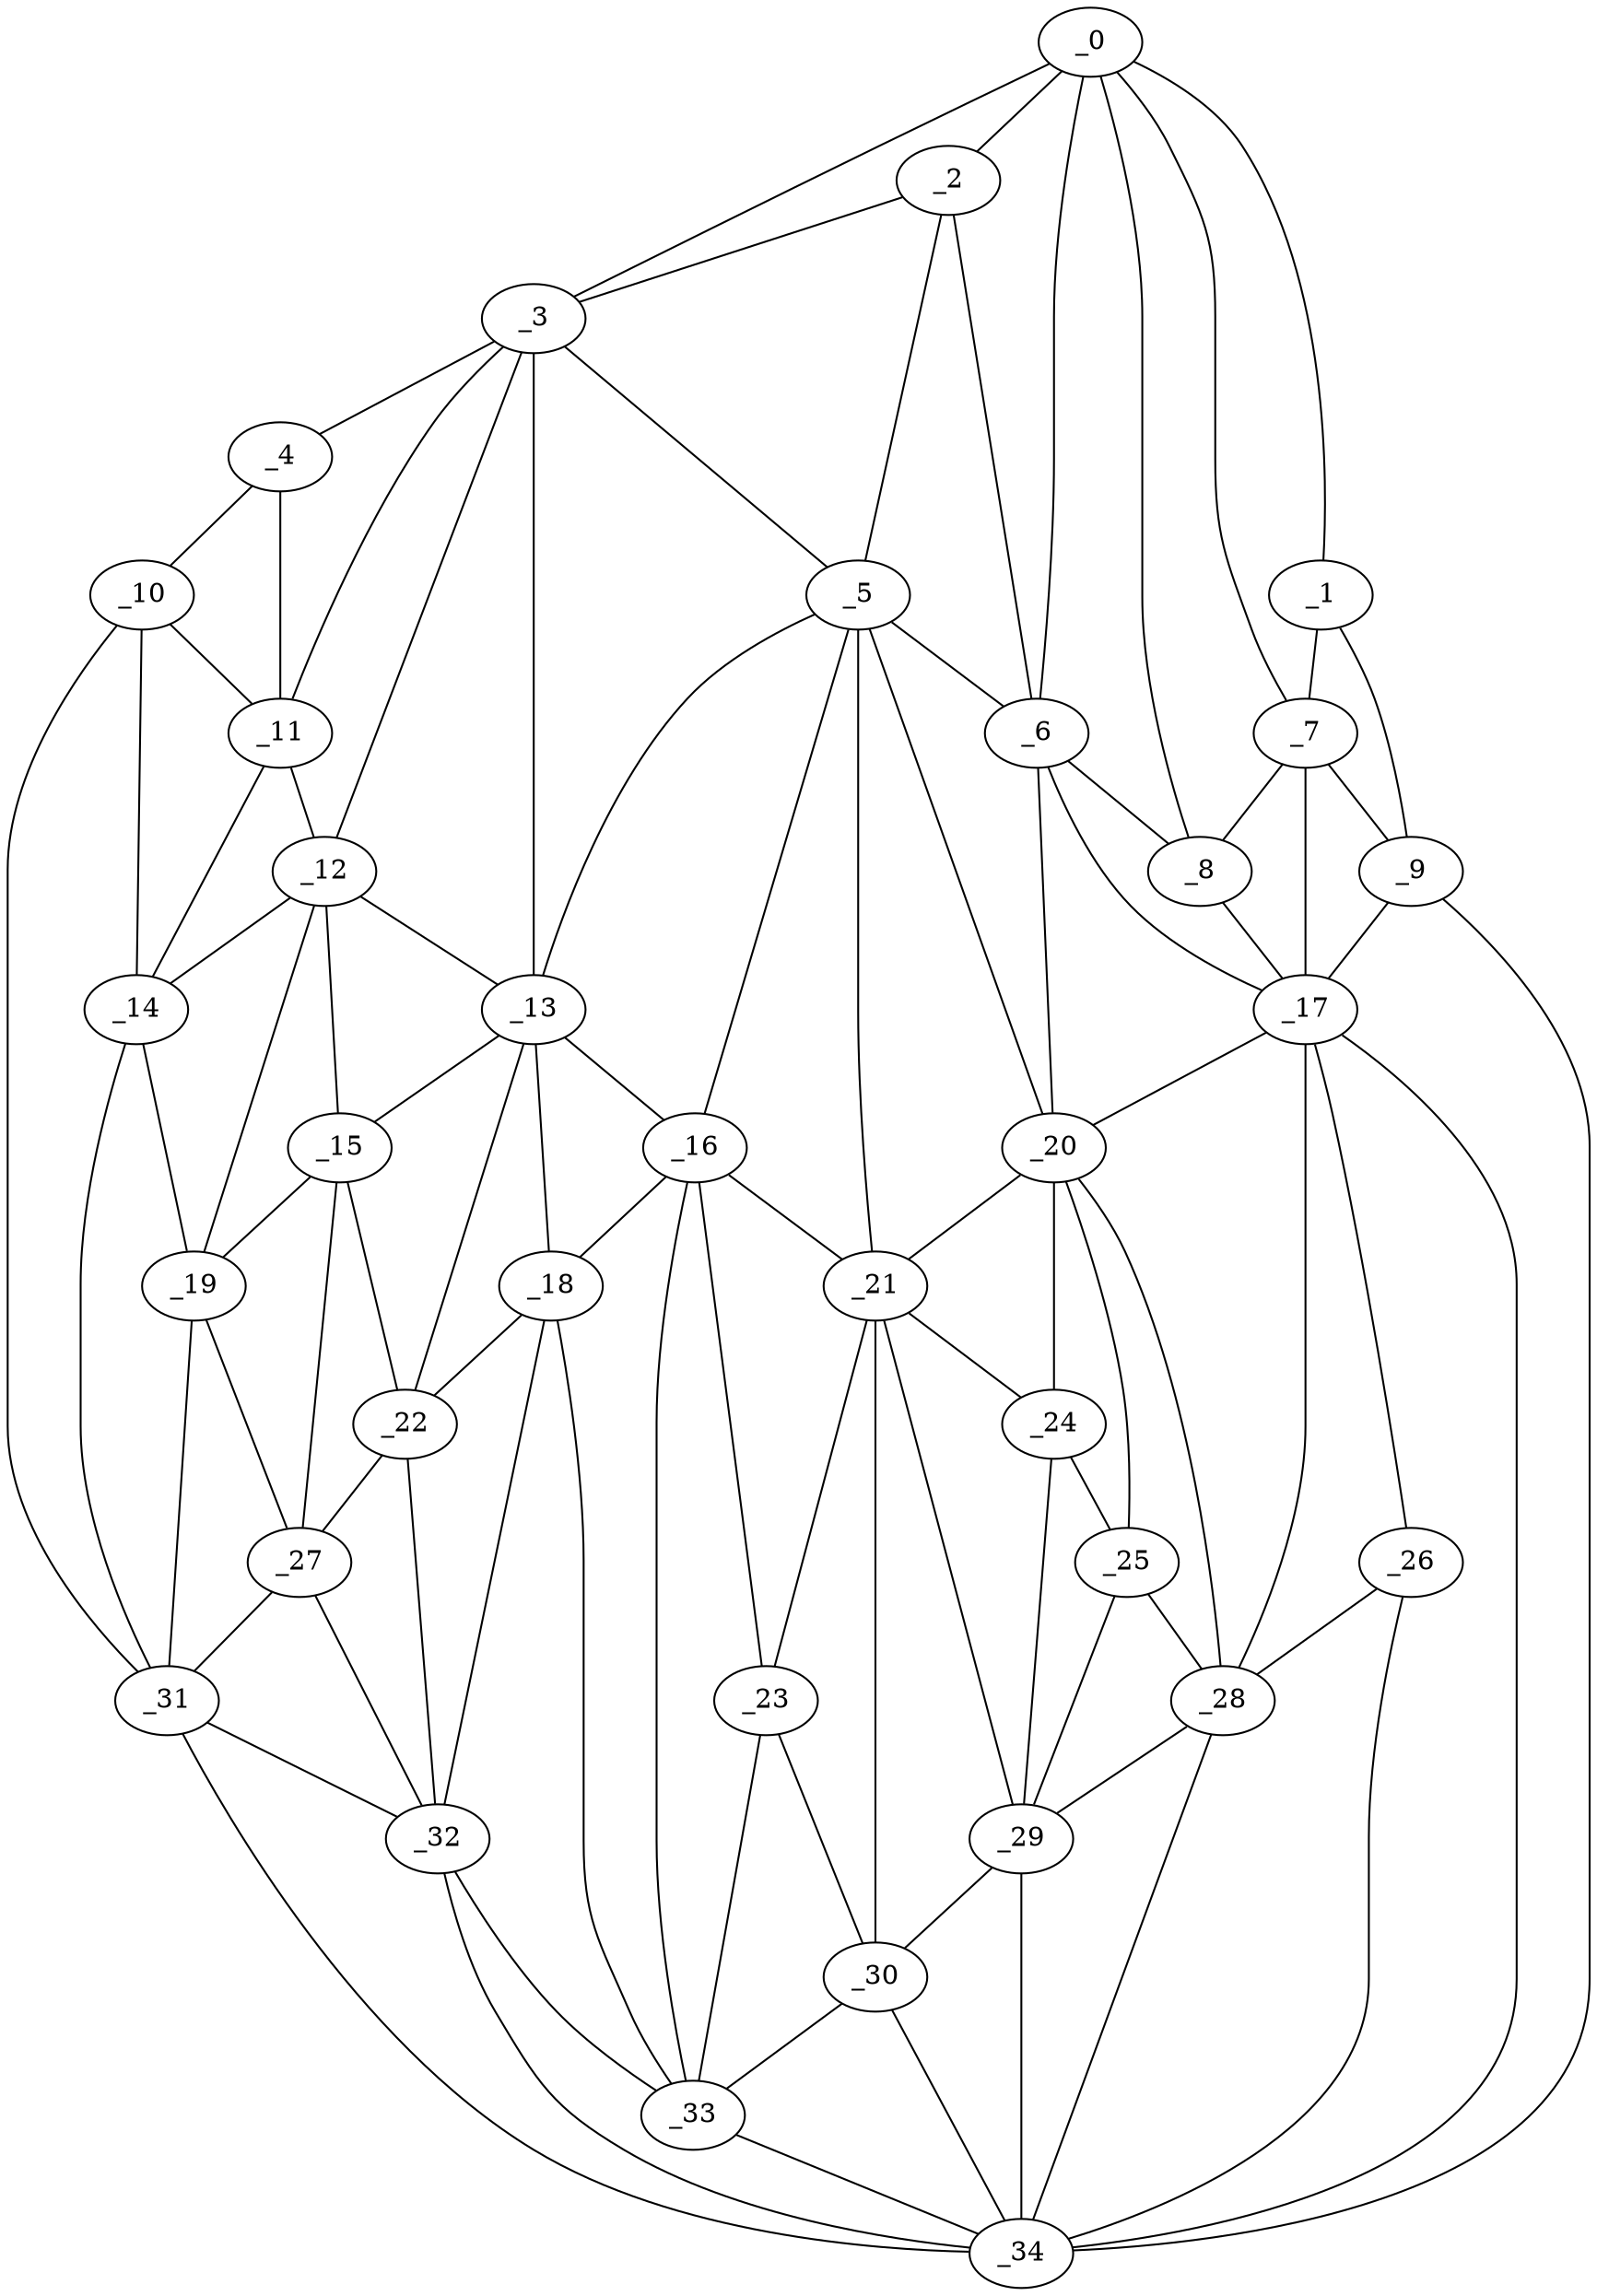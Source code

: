graph "obj62__170.gxl" {
	_0	 [x=39,
		y=101];
	_1	 [x=39,
		y=119];
	_0 -- _1	 [valence=1];
	_2	 [x=44,
		y=92];
	_0 -- _2	 [valence=2];
	_3	 [x=45,
		y=6];
	_0 -- _3	 [valence=1];
	_6	 [x=54,
		y=97];
	_0 -- _6	 [valence=2];
	_7	 [x=57,
		y=115];
	_0 -- _7	 [valence=2];
	_8	 [x=59,
		y=106];
	_0 -- _8	 [valence=1];
	_1 -- _7	 [valence=2];
	_9	 [x=60,
		y=124];
	_1 -- _9	 [valence=1];
	_2 -- _3	 [valence=2];
	_5	 [x=51,
		y=89];
	_2 -- _5	 [valence=2];
	_2 -- _6	 [valence=2];
	_4	 [x=50,
		y=3];
	_3 -- _4	 [valence=1];
	_3 -- _5	 [valence=1];
	_11	 [x=64,
		y=13];
	_3 -- _11	 [valence=1];
	_12	 [x=75,
		y=29];
	_3 -- _12	 [valence=2];
	_13	 [x=77,
		y=44];
	_3 -- _13	 [valence=1];
	_10	 [x=62,
		y=6];
	_4 -- _10	 [valence=1];
	_4 -- _11	 [valence=1];
	_5 -- _6	 [valence=2];
	_5 -- _13	 [valence=2];
	_16	 [x=78,
		y=56];
	_5 -- _16	 [valence=2];
	_20	 [x=82,
		y=89];
	_5 -- _20	 [valence=2];
	_21	 [x=83,
		y=76];
	_5 -- _21	 [valence=2];
	_6 -- _8	 [valence=2];
	_17	 [x=78,
		y=101];
	_6 -- _17	 [valence=1];
	_6 -- _20	 [valence=1];
	_7 -- _8	 [valence=1];
	_7 -- _9	 [valence=2];
	_7 -- _17	 [valence=2];
	_8 -- _17	 [valence=2];
	_9 -- _17	 [valence=1];
	_34	 [x=94,
		y=118];
	_9 -- _34	 [valence=1];
	_10 -- _11	 [valence=2];
	_14	 [x=78,
		y=20];
	_10 -- _14	 [valence=1];
	_31	 [x=93,
		y=15];
	_10 -- _31	 [valence=1];
	_11 -- _12	 [valence=1];
	_11 -- _14	 [valence=2];
	_12 -- _13	 [valence=2];
	_12 -- _14	 [valence=2];
	_15	 [x=78,
		y=40];
	_12 -- _15	 [valence=1];
	_19	 [x=82,
		y=30];
	_12 -- _19	 [valence=2];
	_13 -- _15	 [valence=2];
	_13 -- _16	 [valence=2];
	_18	 [x=81,
		y=47];
	_13 -- _18	 [valence=2];
	_22	 [x=84,
		y=43];
	_13 -- _22	 [valence=2];
	_14 -- _19	 [valence=2];
	_14 -- _31	 [valence=2];
	_15 -- _19	 [valence=2];
	_15 -- _22	 [valence=2];
	_27	 [x=89,
		y=35];
	_15 -- _27	 [valence=2];
	_16 -- _18	 [valence=2];
	_16 -- _21	 [valence=2];
	_23	 [x=88,
		y=63];
	_16 -- _23	 [valence=2];
	_33	 [x=93,
		y=57];
	_16 -- _33	 [valence=2];
	_17 -- _20	 [valence=2];
	_26	 [x=88,
		y=102];
	_17 -- _26	 [valence=1];
	_28	 [x=89,
		y=97];
	_17 -- _28	 [valence=2];
	_17 -- _34	 [valence=1];
	_18 -- _22	 [valence=2];
	_32	 [x=93,
		y=46];
	_18 -- _32	 [valence=2];
	_18 -- _33	 [valence=1];
	_19 -- _27	 [valence=1];
	_19 -- _31	 [valence=2];
	_20 -- _21	 [valence=2];
	_24	 [x=88,
		y=83];
	_20 -- _24	 [valence=2];
	_25	 [x=88,
		y=92];
	_20 -- _25	 [valence=1];
	_20 -- _28	 [valence=1];
	_21 -- _23	 [valence=2];
	_21 -- _24	 [valence=1];
	_29	 [x=91,
		y=77];
	_21 -- _29	 [valence=2];
	_30	 [x=92,
		y=67];
	_21 -- _30	 [valence=2];
	_22 -- _27	 [valence=2];
	_22 -- _32	 [valence=1];
	_23 -- _30	 [valence=2];
	_23 -- _33	 [valence=2];
	_24 -- _25	 [valence=1];
	_24 -- _29	 [valence=2];
	_25 -- _28	 [valence=2];
	_25 -- _29	 [valence=2];
	_26 -- _28	 [valence=2];
	_26 -- _34	 [valence=2];
	_27 -- _31	 [valence=2];
	_27 -- _32	 [valence=2];
	_28 -- _29	 [valence=1];
	_28 -- _34	 [valence=2];
	_29 -- _30	 [valence=2];
	_29 -- _34	 [valence=1];
	_30 -- _33	 [valence=1];
	_30 -- _34	 [valence=2];
	_31 -- _32	 [valence=1];
	_31 -- _34	 [valence=1];
	_32 -- _33	 [valence=2];
	_32 -- _34	 [valence=2];
	_33 -- _34	 [valence=2];
}
